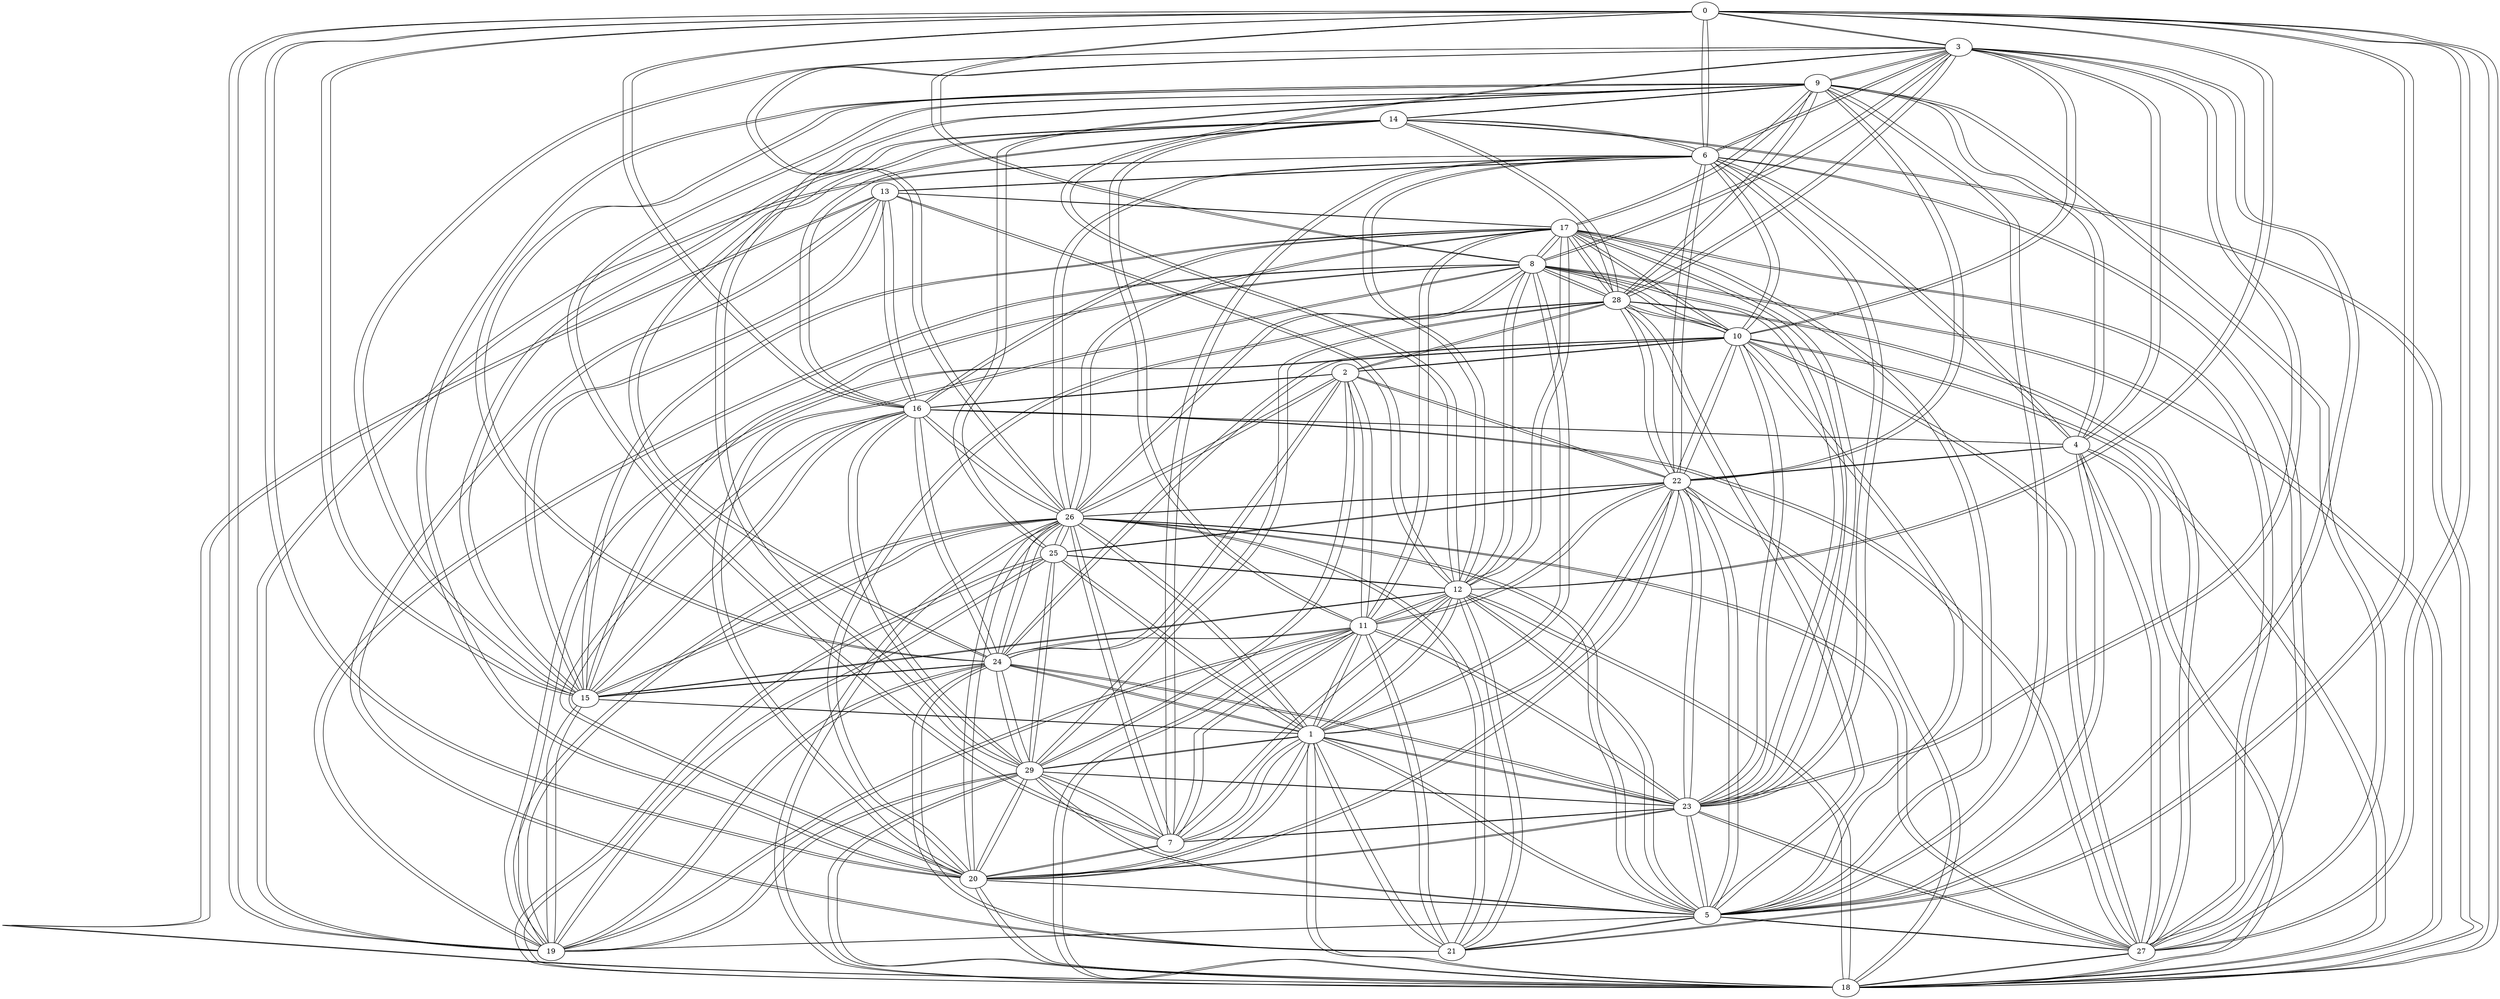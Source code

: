 graph {
0 -- 3 [ distancia=6 ]
0 -- 6 [ distancia=15 ]
0 -- 8 [ distancia=13 ]
0 -- 12 [ distancia=5 ]
0 -- 15 [ distancia=4 ]
0 -- 16 [ distancia=7 ]
0 -- 18 [ distancia=14 ]
0 -- 19 [ distancia=3 ]
0 -- 20 [ distancia=7 ]
0 -- 21 [ distancia=12 ]
0 -- 27 [ distancia=4 ]
1 -- 5 [ distancia=11 ]
1 -- 7 [ distancia=14 ]
1 -- 8 [ distancia=8 ]
1 -- 11 [ distancia=11 ]
1 -- 12 [ distancia=2 ]
1 -- 15 [ distancia=2 ]
1 -- 18 [ distancia=11 ]
1 -- 20 [ distancia=9 ]
1 -- 21 [ distancia=12 ]
1 -- 22 [ distancia=15 ]
1 -- 23 [ distancia=1 ]
1 -- 24 [ distancia=13 ]
1 -- 25 [ distancia=7 ]
1 -- 26 [ distancia=11 ]
1 -- 29 [ distancia=6 ]
2 -- 10 [ distancia=10 ]
2 -- 11 [ distancia=12 ]
2 -- 16 [ distancia=9 ]
2 -- 22 [ distancia=3 ]
2 -- 24 [ distancia=5 ]
2 -- 26 [ distancia=7 ]
2 -- 28 [ distancia=4 ]
2 -- 29 [ distancia=2 ]
3 -- 0 [ distancia=6 ]
3 -- 4 [ distancia=11 ]
3 -- 5 [ distancia=9 ]
3 -- 6 [ distancia=9 ]
3 -- 8 [ distancia=6 ]
3 -- 9 [ distancia=2 ]
3 -- 10 [ distancia=10 ]
3 -- 12 [ distancia=9 ]
3 -- 15 [ distancia=14 ]
3 -- 23 [ distancia=12 ]
3 -- 26 [ distancia=11 ]
3 -- 28 [ distancia=8 ]
4 -- 3 [ distancia=11 ]
4 -- 5 [ distancia=12 ]
4 -- 6 [ distancia=9 ]
4 -- 9 [ distancia=3 ]
4 -- 16 [ distancia=4 ]
4 -- 18 [ distancia=5 ]
4 -- 22 [ distancia=11 ]
4 -- 27 [ distancia=7 ]
5 -- 1 [ distancia=11 ]
5 -- 3 [ distancia=9 ]
5 -- 4 [ distancia=12 ]
5 -- 9 [ distancia=7 ]
5 -- 10 [ distancia=3 ]
5 -- 12 [ distancia=2 ]
5 -- 17 [ distancia=6 ]
5 -- 19 [ distancia=11 ]
5 -- 20 [ distancia=12 ]
5 -- 21 [ distancia=9 ]
5 -- 22 [ distancia=3 ]
5 -- 23 [ distancia=2 ]
5 -- 26 [ distancia=1 ]
5 -- 27 [ distancia=2 ]
5 -- 28 [ distancia=6 ]
5 -- 29 [ distancia=5 ]
6 -- 0 [ distancia=15 ]
6 -- 3 [ distancia=9 ]
6 -- 4 [ distancia=9 ]
6 -- 7 [ distancia=6 ]
6 -- 10 [ distancia=3 ]
6 -- 12 [ distancia=11 ]
6 -- 13 [ distancia=7 ]
6 -- 14 [ distancia=8 ]
6 -- 19 [ distancia=9 ]
6 -- 22 [ distancia=10 ]
6 -- 23 [ distancia=13 ]
6 -- 26 [ distancia=7 ]
6 -- 27 [ distancia=3 ]
7 -- 1 [ distancia=14 ]
7 -- 6 [ distancia=6 ]
7 -- 9 [ distancia=11 ]
7 -- 11 [ distancia=13 ]
7 -- 12 [ distancia=13 ]
7 -- 20 [ distancia=10 ]
7 -- 23 [ distancia=10 ]
7 -- 26 [ distancia=1 ]
7 -- 29 [ distancia=1 ]
8 -- 0 [ distancia=13 ]
8 -- 1 [ distancia=8 ]
8 -- 3 [ distancia=6 ]
8 -- 10 [ distancia=15 ]
8 -- 12 [ distancia=2 ]
8 -- 15 [ distancia=11 ]
8 -- 17 [ distancia=6 ]
8 -- 18 [ distancia=3 ]
8 -- 19 [ distancia=14 ]
8 -- 20 [ distancia=9 ]
8 -- 23 [ distancia=12 ]
8 -- 26 [ distancia=6 ]
8 -- 28 [ distancia=7 ]
9 -- 3 [ distancia=2 ]
9 -- 4 [ distancia=3 ]
9 -- 5 [ distancia=7 ]
9 -- 7 [ distancia=11 ]
9 -- 14 [ distancia=12 ]
9 -- 17 [ distancia=13 ]
9 -- 20 [ distancia=12 ]
9 -- 22 [ distancia=1 ]
9 -- 24 [ distancia=11 ]
9 -- 25 [ distancia=13 ]
9 -- 27 [ distancia=3 ]
9 -- 28 [ distancia=4 ]
9 -- 29 [ distancia=12 ]
10 -- 2 [ distancia=10 ]
10 -- 3 [ distancia=10 ]
10 -- 5 [ distancia=3 ]
10 -- 6 [ distancia=3 ]
10 -- 8 [ distancia=15 ]
10 -- 17 [ distancia=4 ]
10 -- 18 [ distancia=15 ]
10 -- 19 [ distancia=3 ]
10 -- 22 [ distancia=5 ]
10 -- 23 [ distancia=4 ]
10 -- 24 [ distancia=13 ]
10 -- 27 [ distancia=12 ]
10 -- 28 [ distancia=14 ]
11 -- 1 [ distancia=11 ]
11 -- 2 [ distancia=12 ]
11 -- 7 [ distancia=13 ]
11 -- 12 [ distancia=9 ]
11 -- 14 [ distancia=15 ]
11 -- 17 [ distancia=14 ]
11 -- 18 [ distancia=13 ]
11 -- 19 [ distancia=11 ]
11 -- 21 [ distancia=13 ]
11 -- 22 [ distancia=3 ]
11 -- 23 [ distancia=8 ]
11 -- 24 [ distancia=4 ]
12 -- 0 [ distancia=5 ]
12 -- 1 [ distancia=2 ]
12 -- 3 [ distancia=9 ]
12 -- 5 [ distancia=2 ]
12 -- 6 [ distancia=11 ]
12 -- 7 [ distancia=13 ]
12 -- 8 [ distancia=2 ]
12 -- 11 [ distancia=9 ]
12 -- 13 [ distancia=2 ]
12 -- 15 [ distancia=7 ]
12 -- 17 [ distancia=8 ]
12 -- 18 [ distancia=4 ]
12 -- 21 [ distancia=10 ]
12 -- 25 [ distancia=13 ]
13 -- 6 [ distancia=7 ]
13 -- 12 [ distancia=2 ]
13 -- 15 [ distancia=5 ]
13 -- 16 [ distancia=13 ]
13 -- 17 [ distancia=4 ]
13 -- 18 [ distancia=6 ]
13 -- 21 [ distancia=1 ]
14 -- 6 [ distancia=8 ]
14 -- 9 [ distancia=12 ]
14 -- 11 [ distancia=15 ]
14 -- 15 [ distancia=15 ]
14 -- 16 [ distancia=15 ]
14 -- 18 [ distancia=10 ]
14 -- 24 [ distancia=6 ]
14 -- 28 [ distancia=12 ]
15 -- 0 [ distancia=4 ]
15 -- 1 [ distancia=2 ]
15 -- 3 [ distancia=14 ]
15 -- 8 [ distancia=11 ]
15 -- 12 [ distancia=7 ]
15 -- 13 [ distancia=5 ]
15 -- 14 [ distancia=15 ]
15 -- 16 [ distancia=2 ]
15 -- 17 [ distancia=3 ]
15 -- 19 [ distancia=10 ]
15 -- 24 [ distancia=7 ]
15 -- 26 [ distancia=7 ]
16 -- 0 [ distancia=7 ]
16 -- 2 [ distancia=9 ]
16 -- 4 [ distancia=4 ]
16 -- 13 [ distancia=13 ]
16 -- 14 [ distancia=15 ]
16 -- 15 [ distancia=2 ]
16 -- 17 [ distancia=14 ]
16 -- 20 [ distancia=9 ]
16 -- 24 [ distancia=4 ]
16 -- 26 [ distancia=9 ]
16 -- 27 [ distancia=14 ]
16 -- 29 [ distancia=14 ]
17 -- 5 [ distancia=6 ]
17 -- 8 [ distancia=6 ]
17 -- 9 [ distancia=13 ]
17 -- 10 [ distancia=4 ]
17 -- 11 [ distancia=14 ]
17 -- 12 [ distancia=8 ]
17 -- 13 [ distancia=4 ]
17 -- 15 [ distancia=3 ]
17 -- 16 [ distancia=14 ]
17 -- 23 [ distancia=9 ]
17 -- 26 [ distancia=13 ]
17 -- 27 [ distancia=6 ]
17 -- 28 [ distancia=4 ]
18 -- 0 [ distancia=14 ]
18 -- 1 [ distancia=11 ]
18 -- 4 [ distancia=5 ]
18 -- 8 [ distancia=3 ]
18 -- 10 [ distancia=15 ]
18 -- 11 [ distancia=13 ]
18 -- 12 [ distancia=4 ]
18 -- 13 [ distancia=6 ]
18 -- 14 [ distancia=10 ]
18 -- 20 [ distancia=6 ]
18 -- 22 [ distancia=15 ]
18 -- 25 [ distancia=4 ]
18 -- 26 [ distancia=10 ]
18 -- 27 [ distancia=11 ]
18 -- 29 [ distancia=11 ]
19 -- 0 [ distancia=3 ]
19 -- 5 [ distancia=11 ]
19 -- 6 [ distancia=9 ]
19 -- 8 [ distancia=14 ]
19 -- 10 [ distancia=3 ]
19 -- 11 [ distancia=11 ]
19 -- 15 [ distancia=10 ]
19 -- 24 [ distancia=5 ]
19 -- 25 [ distancia=5 ]
19 -- 26 [ distancia=11 ]
19 -- 29 [ distancia=14 ]
20 -- 0 [ distancia=7 ]
20 -- 1 [ distancia=9 ]
20 -- 5 [ distancia=12 ]
20 -- 7 [ distancia=10 ]
20 -- 8 [ distancia=9 ]
20 -- 9 [ distancia=12 ]
20 -- 16 [ distancia=9 ]
20 -- 18 [ distancia=6 ]
20 -- 22 [ distancia=11 ]
20 -- 23 [ distancia=7 ]
20 -- 26 [ distancia=1 ]
20 -- 28 [ distancia=7 ]
20 -- 29 [ distancia=4 ]
21 -- 0 [ distancia=12 ]
21 -- 1 [ distancia=12 ]
21 -- 5 [ distancia=9 ]
21 -- 11 [ distancia=13 ]
21 -- 12 [ distancia=10 ]
21 -- 13 [ distancia=1 ]
21 -- 24 [ distancia=8 ]
21 -- 26 [ distancia=12 ]
22 -- 1 [ distancia=15 ]
22 -- 2 [ distancia=3 ]
22 -- 4 [ distancia=11 ]
22 -- 5 [ distancia=3 ]
22 -- 6 [ distancia=10 ]
22 -- 9 [ distancia=1 ]
22 -- 10 [ distancia=5 ]
22 -- 11 [ distancia=3 ]
22 -- 18 [ distancia=15 ]
22 -- 20 [ distancia=11 ]
22 -- 23 [ distancia=7 ]
22 -- 25 [ distancia=2 ]
22 -- 26 [ distancia=4 ]
22 -- 28 [ distancia=15 ]
23 -- 1 [ distancia=1 ]
23 -- 3 [ distancia=12 ]
23 -- 5 [ distancia=2 ]
23 -- 6 [ distancia=13 ]
23 -- 7 [ distancia=10 ]
23 -- 8 [ distancia=12 ]
23 -- 10 [ distancia=4 ]
23 -- 11 [ distancia=8 ]
23 -- 17 [ distancia=9 ]
23 -- 20 [ distancia=7 ]
23 -- 22 [ distancia=7 ]
23 -- 24 [ distancia=5 ]
23 -- 27 [ distancia=1 ]
23 -- 29 [ distancia=8 ]
24 -- 1 [ distancia=13 ]
24 -- 2 [ distancia=5 ]
24 -- 9 [ distancia=11 ]
24 -- 10 [ distancia=13 ]
24 -- 11 [ distancia=4 ]
24 -- 14 [ distancia=6 ]
24 -- 15 [ distancia=7 ]
24 -- 16 [ distancia=4 ]
24 -- 19 [ distancia=5 ]
24 -- 21 [ distancia=8 ]
24 -- 23 [ distancia=5 ]
24 -- 26 [ distancia=8 ]
24 -- 29 [ distancia=14 ]
25 -- 1 [ distancia=7 ]
25 -- 9 [ distancia=13 ]
25 -- 12 [ distancia=13 ]
25 -- 18 [ distancia=4 ]
25 -- 19 [ distancia=5 ]
25 -- 22 [ distancia=2 ]
25 -- 26 [ distancia=5 ]
25 -- 29 [ distancia=7 ]
26 -- 1 [ distancia=11 ]
26 -- 2 [ distancia=7 ]
26 -- 3 [ distancia=11 ]
26 -- 5 [ distancia=1 ]
26 -- 6 [ distancia=7 ]
26 -- 7 [ distancia=1 ]
26 -- 8 [ distancia=6 ]
26 -- 15 [ distancia=7 ]
26 -- 16 [ distancia=9 ]
26 -- 17 [ distancia=13 ]
26 -- 18 [ distancia=10 ]
26 -- 19 [ distancia=11 ]
26 -- 20 [ distancia=1 ]
26 -- 21 [ distancia=12 ]
26 -- 22 [ distancia=4 ]
26 -- 24 [ distancia=8 ]
26 -- 25 [ distancia=5 ]
26 -- 27 [ distancia=11 ]
27 -- 0 [ distancia=4 ]
27 -- 4 [ distancia=7 ]
27 -- 5 [ distancia=2 ]
27 -- 6 [ distancia=3 ]
27 -- 9 [ distancia=3 ]
27 -- 10 [ distancia=12 ]
27 -- 16 [ distancia=14 ]
27 -- 17 [ distancia=6 ]
27 -- 18 [ distancia=11 ]
27 -- 23 [ distancia=1 ]
27 -- 26 [ distancia=11 ]
27 -- 28 [ distancia=15 ]
28 -- 2 [ distancia=4 ]
28 -- 3 [ distancia=8 ]
28 -- 5 [ distancia=6 ]
28 -- 8 [ distancia=7 ]
28 -- 9 [ distancia=4 ]
28 -- 10 [ distancia=14 ]
28 -- 14 [ distancia=12 ]
28 -- 17 [ distancia=4 ]
28 -- 20 [ distancia=7 ]
28 -- 22 [ distancia=15 ]
28 -- 27 [ distancia=15 ]
28 -- 29 [ distancia=6 ]
29 -- 1 [ distancia=6 ]
29 -- 2 [ distancia=2 ]
29 -- 5 [ distancia=5 ]
29 -- 7 [ distancia=1 ]
29 -- 9 [ distancia=12 ]
29 -- 16 [ distancia=14 ]
29 -- 18 [ distancia=11 ]
29 -- 19 [ distancia=14 ]
29 -- 20 [ distancia=4 ]
29 -- 23 [ distancia=8 ]
29 -- 24 [ distancia=14 ]
29 -- 25 [ distancia=7 ]
29 -- 28 [ distancia=6 ]
}

